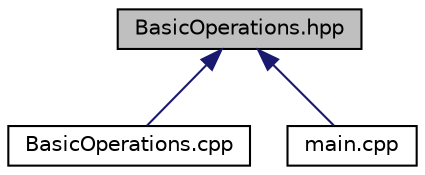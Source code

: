 digraph "BasicOperations.hpp"
{
 // LATEX_PDF_SIZE
  edge [fontname="Helvetica",fontsize="10",labelfontname="Helvetica",labelfontsize="10"];
  node [fontname="Helvetica",fontsize="10",shape=record];
  Node1 [label="BasicOperations.hpp",height=0.2,width=0.4,color="black", fillcolor="grey75", style="filled", fontcolor="black",tooltip="Clase de validacion y realizacion de operaciones basicas de matrices."];
  Node1 -> Node2 [dir="back",color="midnightblue",fontsize="10",style="solid",fontname="Helvetica"];
  Node2 [label="BasicOperations.cpp",height=0.2,width=0.4,color="black", fillcolor="white", style="filled",URL="$_basic_operations_8cpp.html",tooltip="Definicion de los metodos de la clase BasicOperations."];
  Node1 -> Node3 [dir="back",color="midnightblue",fontsize="10",style="solid",fontname="Helvetica"];
  Node3 [label="main.cpp",height=0.2,width=0.4,color="black", fillcolor="white", style="filled",URL="$main_8cpp.html",tooltip="Implementacion principal del programa."];
}
